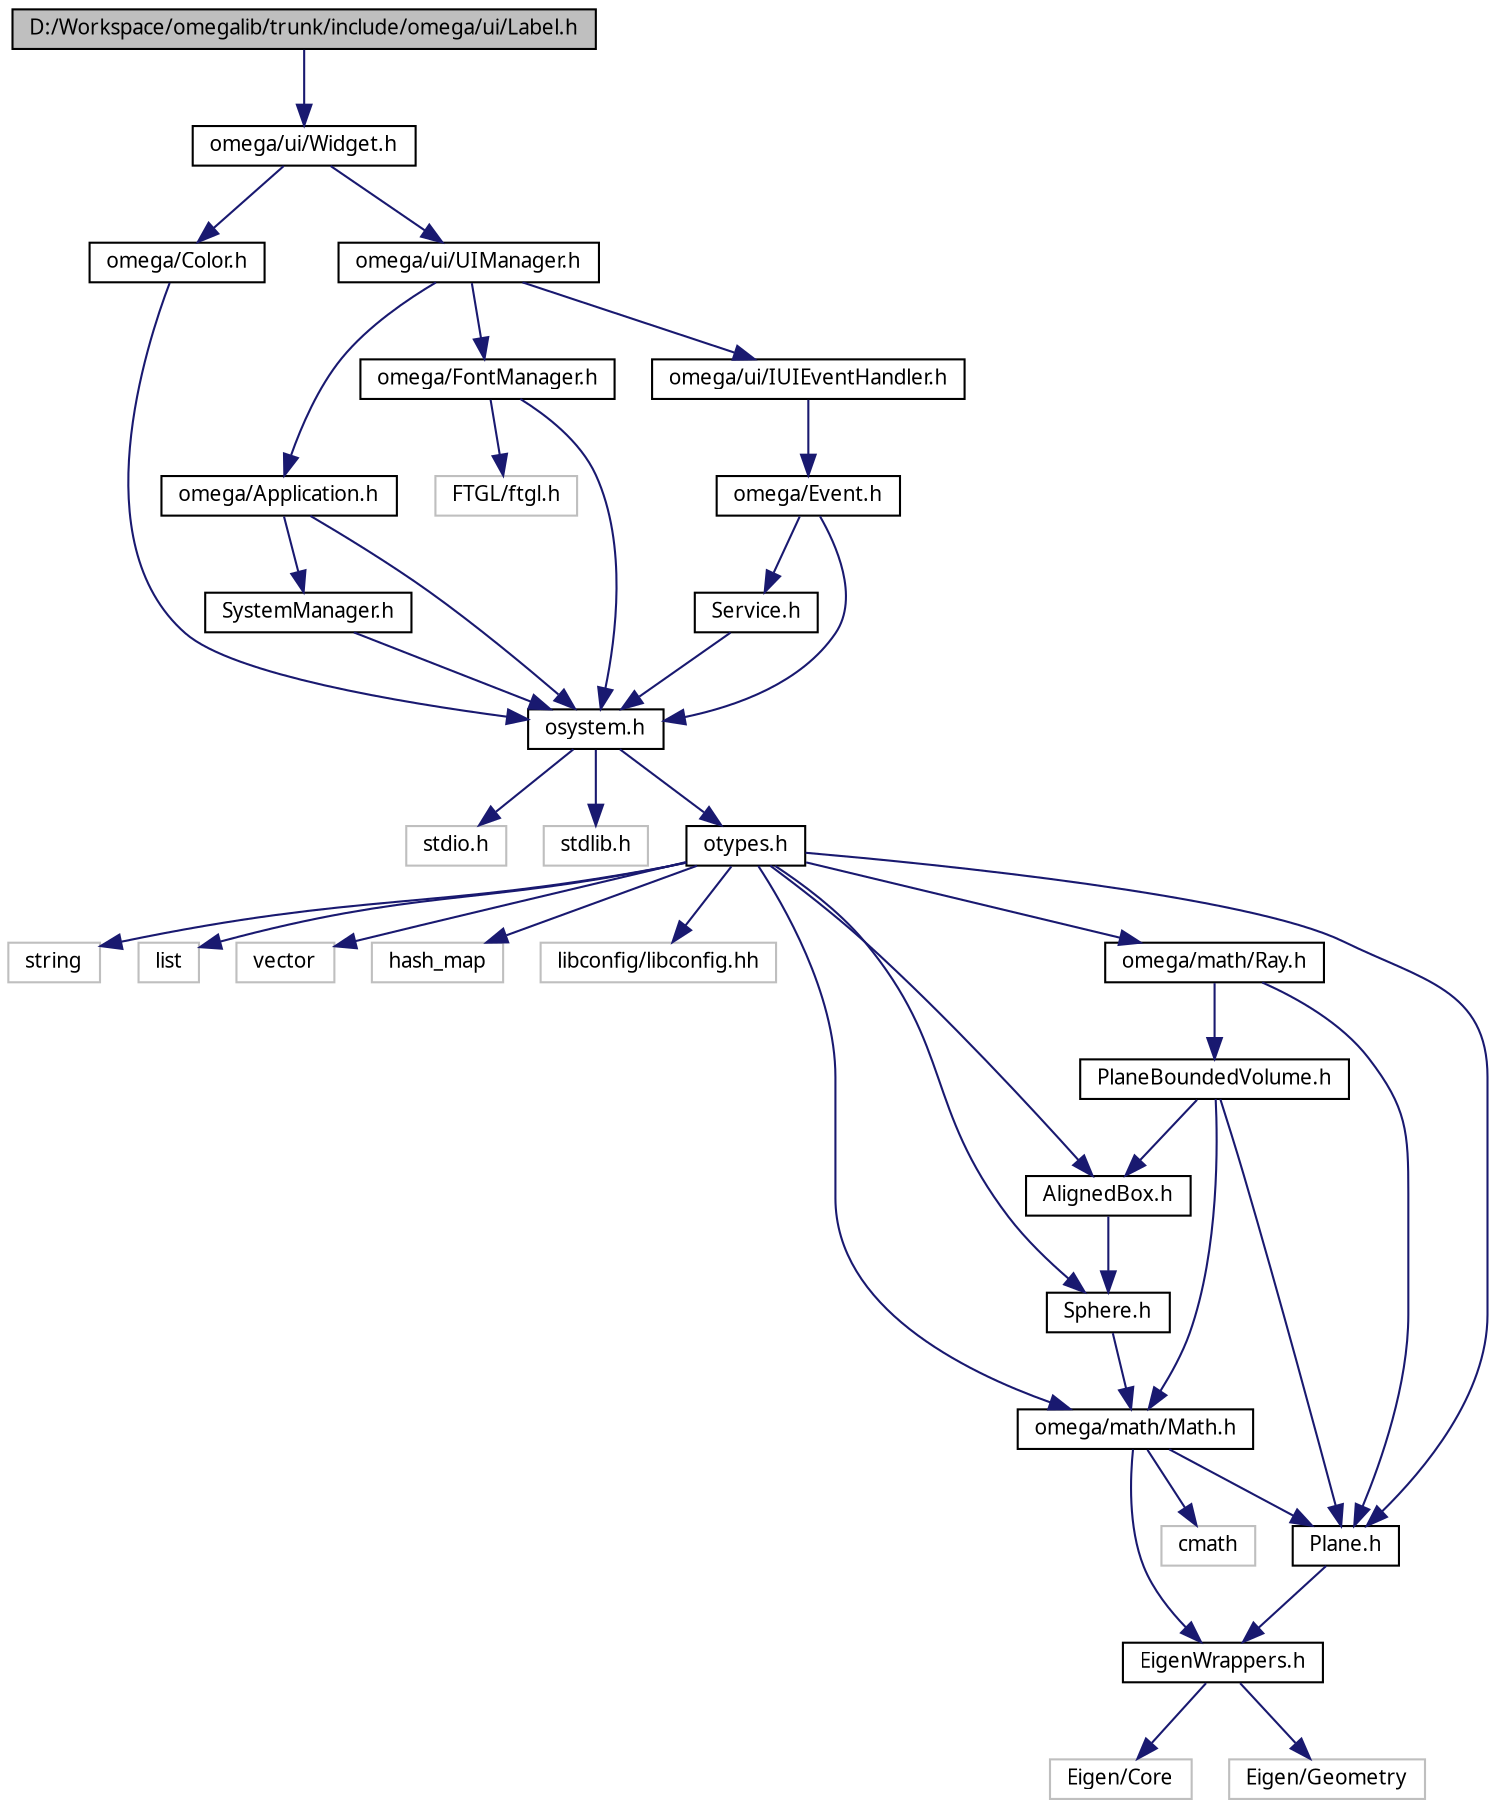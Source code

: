 digraph G
{
  bgcolor="transparent";
  edge [fontname="FreeSans.ttf",fontsize="10",labelfontname="FreeSans.ttf",labelfontsize="10"];
  node [fontname="FreeSans.ttf",fontsize="10",shape=record];
  Node1 [label="D:/Workspace/omegalib/trunk/include/omega/ui/Label.h",height=0.2,width=0.4,color="black", fillcolor="grey75", style="filled" fontcolor="black"];
  Node1 -> Node2 [color="midnightblue",fontsize="10",style="solid",fontname="FreeSans.ttf"];
  Node2 [label="omega/ui/Widget.h",height=0.2,width=0.4,color="black",URL="$_widget_8h.html"];
  Node2 -> Node3 [color="midnightblue",fontsize="10",style="solid",fontname="FreeSans.ttf"];
  Node3 [label="omega/Color.h",height=0.2,width=0.4,color="black",URL="$_color_8h.html"];
  Node3 -> Node4 [color="midnightblue",fontsize="10",style="solid",fontname="FreeSans.ttf"];
  Node4 [label="osystem.h",height=0.2,width=0.4,color="black",URL="$osystem_8h.html"];
  Node4 -> Node5 [color="midnightblue",fontsize="10",style="solid",fontname="FreeSans.ttf"];
  Node5 [label="stdio.h",height=0.2,width=0.4,color="grey75"];
  Node4 -> Node6 [color="midnightblue",fontsize="10",style="solid",fontname="FreeSans.ttf"];
  Node6 [label="stdlib.h",height=0.2,width=0.4,color="grey75"];
  Node4 -> Node7 [color="midnightblue",fontsize="10",style="solid",fontname="FreeSans.ttf"];
  Node7 [label="otypes.h",height=0.2,width=0.4,color="black",URL="$otypes_8h.html"];
  Node7 -> Node8 [color="midnightblue",fontsize="10",style="solid",fontname="FreeSans.ttf"];
  Node8 [label="string",height=0.2,width=0.4,color="grey75"];
  Node7 -> Node9 [color="midnightblue",fontsize="10",style="solid",fontname="FreeSans.ttf"];
  Node9 [label="list",height=0.2,width=0.4,color="grey75"];
  Node7 -> Node10 [color="midnightblue",fontsize="10",style="solid",fontname="FreeSans.ttf"];
  Node10 [label="vector",height=0.2,width=0.4,color="grey75"];
  Node7 -> Node11 [color="midnightblue",fontsize="10",style="solid",fontname="FreeSans.ttf"];
  Node11 [label="hash_map",height=0.2,width=0.4,color="grey75"];
  Node7 -> Node12 [color="midnightblue",fontsize="10",style="solid",fontname="FreeSans.ttf"];
  Node12 [label="libconfig/libconfig.hh",height=0.2,width=0.4,color="grey75"];
  Node7 -> Node13 [color="midnightblue",fontsize="10",style="solid",fontname="FreeSans.ttf"];
  Node13 [label="omega/math/Math.h",height=0.2,width=0.4,color="black",URL="$_math_8h.html"];
  Node13 -> Node14 [color="midnightblue",fontsize="10",style="solid",fontname="FreeSans.ttf"];
  Node14 [label="cmath",height=0.2,width=0.4,color="grey75"];
  Node13 -> Node15 [color="midnightblue",fontsize="10",style="solid",fontname="FreeSans.ttf"];
  Node15 [label="Plane.h",height=0.2,width=0.4,color="black",URL="$_plane_8h.html"];
  Node15 -> Node16 [color="midnightblue",fontsize="10",style="solid",fontname="FreeSans.ttf"];
  Node16 [label="EigenWrappers.h",height=0.2,width=0.4,color="black",URL="$_eigen_wrappers_8h.html"];
  Node16 -> Node17 [color="midnightblue",fontsize="10",style="solid",fontname="FreeSans.ttf"];
  Node17 [label="Eigen/Core",height=0.2,width=0.4,color="grey75"];
  Node16 -> Node18 [color="midnightblue",fontsize="10",style="solid",fontname="FreeSans.ttf"];
  Node18 [label="Eigen/Geometry",height=0.2,width=0.4,color="grey75"];
  Node13 -> Node16 [color="midnightblue",fontsize="10",style="solid",fontname="FreeSans.ttf"];
  Node7 -> Node19 [color="midnightblue",fontsize="10",style="solid",fontname="FreeSans.ttf"];
  Node19 [label="omega/math/Ray.h",height=0.2,width=0.4,color="black",URL="$_ray_8h.html"];
  Node19 -> Node15 [color="midnightblue",fontsize="10",style="solid",fontname="FreeSans.ttf"];
  Node19 -> Node20 [color="midnightblue",fontsize="10",style="solid",fontname="FreeSans.ttf"];
  Node20 [label="PlaneBoundedVolume.h",height=0.2,width=0.4,color="black",URL="$_plane_bounded_volume_8h.html"];
  Node20 -> Node21 [color="midnightblue",fontsize="10",style="solid",fontname="FreeSans.ttf"];
  Node21 [label="AlignedBox.h",height=0.2,width=0.4,color="black",URL="$_aligned_box_8h.html"];
  Node21 -> Node22 [color="midnightblue",fontsize="10",style="solid",fontname="FreeSans.ttf"];
  Node22 [label="Sphere.h",height=0.2,width=0.4,color="black",URL="$_sphere_8h.html"];
  Node22 -> Node13 [color="midnightblue",fontsize="10",style="solid",fontname="FreeSans.ttf"];
  Node20 -> Node13 [color="midnightblue",fontsize="10",style="solid",fontname="FreeSans.ttf"];
  Node20 -> Node15 [color="midnightblue",fontsize="10",style="solid",fontname="FreeSans.ttf"];
  Node7 -> Node21 [color="midnightblue",fontsize="10",style="solid",fontname="FreeSans.ttf"];
  Node7 -> Node22 [color="midnightblue",fontsize="10",style="solid",fontname="FreeSans.ttf"];
  Node7 -> Node15 [color="midnightblue",fontsize="10",style="solid",fontname="FreeSans.ttf"];
  Node2 -> Node23 [color="midnightblue",fontsize="10",style="solid",fontname="FreeSans.ttf"];
  Node23 [label="omega/ui/UIManager.h",height=0.2,width=0.4,color="black",URL="$_u_i_manager_8h.html"];
  Node23 -> Node24 [color="midnightblue",fontsize="10",style="solid",fontname="FreeSans.ttf"];
  Node24 [label="omega/Application.h",height=0.2,width=0.4,color="black",URL="$_application_8h.html"];
  Node24 -> Node4 [color="midnightblue",fontsize="10",style="solid",fontname="FreeSans.ttf"];
  Node24 -> Node25 [color="midnightblue",fontsize="10",style="solid",fontname="FreeSans.ttf"];
  Node25 [label="SystemManager.h",height=0.2,width=0.4,color="black",URL="$_system_manager_8h.html"];
  Node25 -> Node4 [color="midnightblue",fontsize="10",style="solid",fontname="FreeSans.ttf"];
  Node23 -> Node26 [color="midnightblue",fontsize="10",style="solid",fontname="FreeSans.ttf"];
  Node26 [label="omega/FontManager.h",height=0.2,width=0.4,color="black",URL="$_font_manager_8h.html"];
  Node26 -> Node4 [color="midnightblue",fontsize="10",style="solid",fontname="FreeSans.ttf"];
  Node26 -> Node27 [color="midnightblue",fontsize="10",style="solid",fontname="FreeSans.ttf"];
  Node27 [label="FTGL/ftgl.h",height=0.2,width=0.4,color="grey75"];
  Node23 -> Node28 [color="midnightblue",fontsize="10",style="solid",fontname="FreeSans.ttf"];
  Node28 [label="omega/ui/IUIEventHandler.h",height=0.2,width=0.4,color="black",URL="$_i_u_i_event_handler_8h.html"];
  Node28 -> Node29 [color="midnightblue",fontsize="10",style="solid",fontname="FreeSans.ttf"];
  Node29 [label="omega/Event.h",height=0.2,width=0.4,color="black",URL="$_event_8h.html"];
  Node29 -> Node4 [color="midnightblue",fontsize="10",style="solid",fontname="FreeSans.ttf"];
  Node29 -> Node30 [color="midnightblue",fontsize="10",style="solid",fontname="FreeSans.ttf"];
  Node30 [label="Service.h",height=0.2,width=0.4,color="black",URL="$_service_8h.html"];
  Node30 -> Node4 [color="midnightblue",fontsize="10",style="solid",fontname="FreeSans.ttf"];
}
